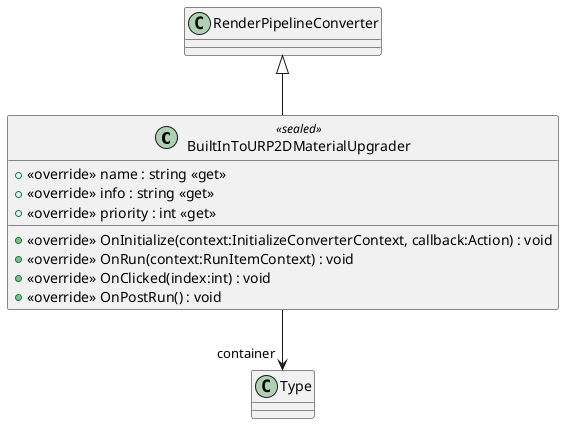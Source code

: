 @startuml
class BuiltInToURP2DMaterialUpgrader <<sealed>> {
    + <<override>> name : string <<get>>
    + <<override>> info : string <<get>>
    + <<override>> priority : int <<get>>
    + <<override>> OnInitialize(context:InitializeConverterContext, callback:Action) : void
    + <<override>> OnRun(context:RunItemContext) : void
    + <<override>> OnClicked(index:int) : void
    + <<override>> OnPostRun() : void
}
RenderPipelineConverter <|-- BuiltInToURP2DMaterialUpgrader
BuiltInToURP2DMaterialUpgrader --> "container" Type
@enduml
